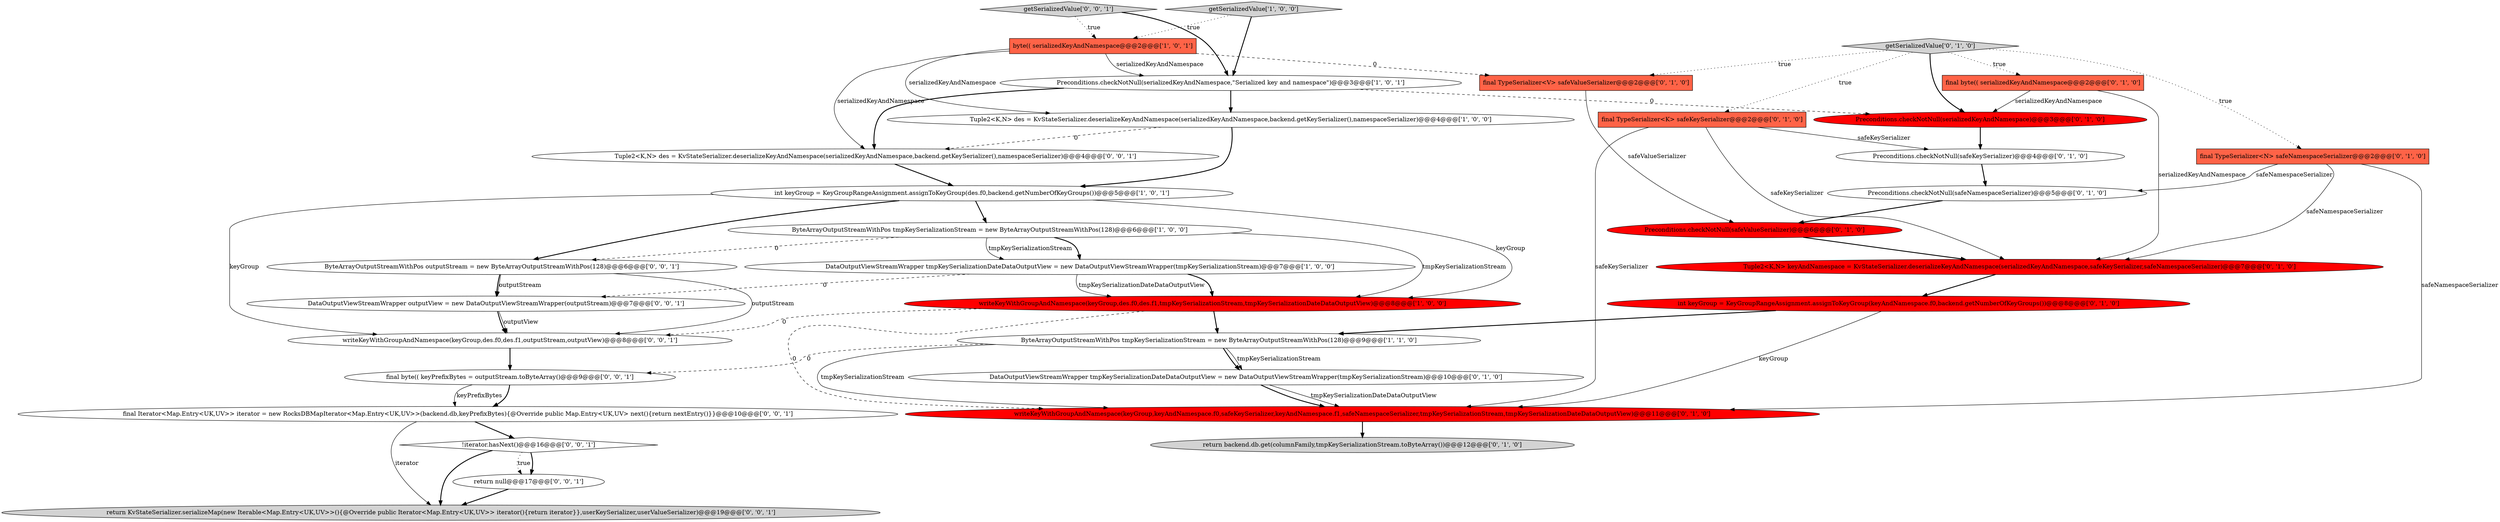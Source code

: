 digraph {
24 [style = filled, label = "ByteArrayOutputStreamWithPos outputStream = new ByteArrayOutputStreamWithPos(128)@@@6@@@['0', '0', '1']", fillcolor = white, shape = ellipse image = "AAA0AAABBB3BBB"];
4 [style = filled, label = "ByteArrayOutputStreamWithPos tmpKeySerializationStream = new ByteArrayOutputStreamWithPos(128)@@@6@@@['1', '0', '0']", fillcolor = white, shape = ellipse image = "AAA0AAABBB1BBB"];
22 [style = filled, label = "final TypeSerializer<V> safeValueSerializer@@@2@@@['0', '1', '0']", fillcolor = tomato, shape = box image = "AAA1AAABBB2BBB"];
16 [style = filled, label = "final TypeSerializer<N> safeNamespaceSerializer@@@2@@@['0', '1', '0']", fillcolor = tomato, shape = box image = "AAA0AAABBB2BBB"];
11 [style = filled, label = "Preconditions.checkNotNull(serializedKeyAndNamespace)@@@3@@@['0', '1', '0']", fillcolor = red, shape = ellipse image = "AAA1AAABBB2BBB"];
12 [style = filled, label = "final TypeSerializer<K> safeKeySerializer@@@2@@@['0', '1', '0']", fillcolor = tomato, shape = box image = "AAA0AAABBB2BBB"];
23 [style = filled, label = "DataOutputViewStreamWrapper outputView = new DataOutputViewStreamWrapper(outputStream)@@@7@@@['0', '0', '1']", fillcolor = white, shape = ellipse image = "AAA0AAABBB3BBB"];
20 [style = filled, label = "final byte(( serializedKeyAndNamespace@@@2@@@['0', '1', '0']", fillcolor = tomato, shape = box image = "AAA0AAABBB2BBB"];
29 [style = filled, label = "final Iterator<Map.Entry<UK,UV>> iterator = new RocksDBMapIterator<Map.Entry<UK,UV>>(backend.db,keyPrefixBytes){@Override public Map.Entry<UK,UV> next(){return nextEntry()}}@@@10@@@['0', '0', '1']", fillcolor = white, shape = ellipse image = "AAA0AAABBB3BBB"];
27 [style = filled, label = "writeKeyWithGroupAndNamespace(keyGroup,des.f0,des.f1,outputStream,outputView)@@@8@@@['0', '0', '1']", fillcolor = white, shape = ellipse image = "AAA0AAABBB3BBB"];
21 [style = filled, label = "DataOutputViewStreamWrapper tmpKeySerializationDateDataOutputView = new DataOutputViewStreamWrapper(tmpKeySerializationStream)@@@10@@@['0', '1', '0']", fillcolor = white, shape = ellipse image = "AAA0AAABBB2BBB"];
26 [style = filled, label = "Tuple2<K,N> des = KvStateSerializer.deserializeKeyAndNamespace(serializedKeyAndNamespace,backend.getKeySerializer(),namespaceSerializer)@@@4@@@['0', '0', '1']", fillcolor = white, shape = ellipse image = "AAA0AAABBB3BBB"];
31 [style = filled, label = "return KvStateSerializer.serializeMap(new Iterable<Map.Entry<UK,UV>>(){@Override public Iterator<Map.Entry<UK,UV>> iterator(){return iterator}},userKeySerializer,userValueSerializer)@@@19@@@['0', '0', '1']", fillcolor = lightgray, shape = ellipse image = "AAA0AAABBB3BBB"];
0 [style = filled, label = "ByteArrayOutputStreamWithPos tmpKeySerializationStream = new ByteArrayOutputStreamWithPos(128)@@@9@@@['1', '1', '0']", fillcolor = white, shape = ellipse image = "AAA0AAABBB1BBB"];
25 [style = filled, label = "getSerializedValue['0', '0', '1']", fillcolor = lightgray, shape = diamond image = "AAA0AAABBB3BBB"];
3 [style = filled, label = "byte(( serializedKeyAndNamespace@@@2@@@['1', '0', '1']", fillcolor = tomato, shape = box image = "AAA0AAABBB1BBB"];
5 [style = filled, label = "Preconditions.checkNotNull(serializedKeyAndNamespace,\"Serialized key and namespace\")@@@3@@@['1', '0', '1']", fillcolor = white, shape = ellipse image = "AAA0AAABBB1BBB"];
17 [style = filled, label = "getSerializedValue['0', '1', '0']", fillcolor = lightgray, shape = diamond image = "AAA0AAABBB2BBB"];
9 [style = filled, label = "return backend.db.get(columnFamily,tmpKeySerializationStream.toByteArray())@@@12@@@['0', '1', '0']", fillcolor = lightgray, shape = ellipse image = "AAA0AAABBB2BBB"];
7 [style = filled, label = "int keyGroup = KeyGroupRangeAssignment.assignToKeyGroup(des.f0,backend.getNumberOfKeyGroups())@@@5@@@['1', '0', '1']", fillcolor = white, shape = ellipse image = "AAA0AAABBB1BBB"];
8 [style = filled, label = "DataOutputViewStreamWrapper tmpKeySerializationDateDataOutputView = new DataOutputViewStreamWrapper(tmpKeySerializationStream)@@@7@@@['1', '0', '0']", fillcolor = white, shape = ellipse image = "AAA0AAABBB1BBB"];
30 [style = filled, label = "!iterator.hasNext()@@@16@@@['0', '0', '1']", fillcolor = white, shape = diamond image = "AAA0AAABBB3BBB"];
19 [style = filled, label = "Preconditions.checkNotNull(safeKeySerializer)@@@4@@@['0', '1', '0']", fillcolor = white, shape = ellipse image = "AAA0AAABBB2BBB"];
28 [style = filled, label = "final byte(( keyPrefixBytes = outputStream.toByteArray()@@@9@@@['0', '0', '1']", fillcolor = white, shape = ellipse image = "AAA0AAABBB3BBB"];
6 [style = filled, label = "writeKeyWithGroupAndNamespace(keyGroup,des.f0,des.f1,tmpKeySerializationStream,tmpKeySerializationDateDataOutputView)@@@8@@@['1', '0', '0']", fillcolor = red, shape = ellipse image = "AAA1AAABBB1BBB"];
18 [style = filled, label = "Preconditions.checkNotNull(safeValueSerializer)@@@6@@@['0', '1', '0']", fillcolor = red, shape = ellipse image = "AAA1AAABBB2BBB"];
1 [style = filled, label = "Tuple2<K,N> des = KvStateSerializer.deserializeKeyAndNamespace(serializedKeyAndNamespace,backend.getKeySerializer(),namespaceSerializer)@@@4@@@['1', '0', '0']", fillcolor = white, shape = ellipse image = "AAA0AAABBB1BBB"];
2 [style = filled, label = "getSerializedValue['1', '0', '0']", fillcolor = lightgray, shape = diamond image = "AAA0AAABBB1BBB"];
13 [style = filled, label = "Tuple2<K,N> keyAndNamespace = KvStateSerializer.deserializeKeyAndNamespace(serializedKeyAndNamespace,safeKeySerializer,safeNamespaceSerializer)@@@7@@@['0', '1', '0']", fillcolor = red, shape = ellipse image = "AAA1AAABBB2BBB"];
15 [style = filled, label = "int keyGroup = KeyGroupRangeAssignment.assignToKeyGroup(keyAndNamespace.f0,backend.getNumberOfKeyGroups())@@@8@@@['0', '1', '0']", fillcolor = red, shape = ellipse image = "AAA1AAABBB2BBB"];
14 [style = filled, label = "Preconditions.checkNotNull(safeNamespaceSerializer)@@@5@@@['0', '1', '0']", fillcolor = white, shape = ellipse image = "AAA0AAABBB2BBB"];
10 [style = filled, label = "writeKeyWithGroupAndNamespace(keyGroup,keyAndNamespace.f0,safeKeySerializer,keyAndNamespace.f1,safeNamespaceSerializer,tmpKeySerializationStream,tmpKeySerializationDateDataOutputView)@@@11@@@['0', '1', '0']", fillcolor = red, shape = ellipse image = "AAA1AAABBB2BBB"];
32 [style = filled, label = "return null@@@17@@@['0', '0', '1']", fillcolor = white, shape = ellipse image = "AAA0AAABBB3BBB"];
21->10 [style = solid, label="tmpKeySerializationDateDataOutputView"];
2->3 [style = dotted, label="true"];
28->29 [style = bold, label=""];
17->20 [style = dotted, label="true"];
21->10 [style = bold, label=""];
16->10 [style = solid, label="safeNamespaceSerializer"];
12->13 [style = solid, label="safeKeySerializer"];
12->10 [style = solid, label="safeKeySerializer"];
26->7 [style = bold, label=""];
23->27 [style = bold, label=""];
0->21 [style = solid, label="tmpKeySerializationStream"];
29->30 [style = bold, label=""];
15->10 [style = solid, label="keyGroup"];
1->26 [style = dashed, label="0"];
3->5 [style = solid, label="serializedKeyAndNamespace"];
24->27 [style = solid, label="outputStream"];
27->28 [style = bold, label=""];
4->6 [style = solid, label="tmpKeySerializationStream"];
0->10 [style = solid, label="tmpKeySerializationStream"];
8->23 [style = dashed, label="0"];
7->6 [style = solid, label="keyGroup"];
5->26 [style = bold, label=""];
30->32 [style = bold, label=""];
20->11 [style = solid, label="serializedKeyAndNamespace"];
8->6 [style = bold, label=""];
6->0 [style = bold, label=""];
0->21 [style = bold, label=""];
3->22 [style = dashed, label="0"];
7->4 [style = bold, label=""];
29->31 [style = solid, label="iterator"];
11->19 [style = bold, label=""];
0->28 [style = dashed, label="0"];
24->23 [style = bold, label=""];
1->7 [style = bold, label=""];
6->10 [style = dashed, label="0"];
17->16 [style = dotted, label="true"];
5->1 [style = bold, label=""];
24->23 [style = solid, label="outputStream"];
7->24 [style = bold, label=""];
22->18 [style = solid, label="safeValueSerializer"];
16->14 [style = solid, label="safeNamespaceSerializer"];
20->13 [style = solid, label="serializedKeyAndNamespace"];
19->14 [style = bold, label=""];
7->27 [style = solid, label="keyGroup"];
23->27 [style = solid, label="outputView"];
17->12 [style = dotted, label="true"];
5->11 [style = dashed, label="0"];
6->27 [style = dashed, label="0"];
16->13 [style = solid, label="safeNamespaceSerializer"];
30->31 [style = bold, label=""];
3->1 [style = solid, label="serializedKeyAndNamespace"];
8->6 [style = solid, label="tmpKeySerializationDateDataOutputView"];
15->0 [style = bold, label=""];
3->26 [style = solid, label="serializedKeyAndNamespace"];
18->13 [style = bold, label=""];
30->32 [style = dotted, label="true"];
25->3 [style = dotted, label="true"];
4->8 [style = bold, label=""];
25->5 [style = bold, label=""];
14->18 [style = bold, label=""];
17->22 [style = dotted, label="true"];
10->9 [style = bold, label=""];
13->15 [style = bold, label=""];
4->24 [style = dashed, label="0"];
12->19 [style = solid, label="safeKeySerializer"];
28->29 [style = solid, label="keyPrefixBytes"];
32->31 [style = bold, label=""];
2->5 [style = bold, label=""];
4->8 [style = solid, label="tmpKeySerializationStream"];
17->11 [style = bold, label=""];
}
